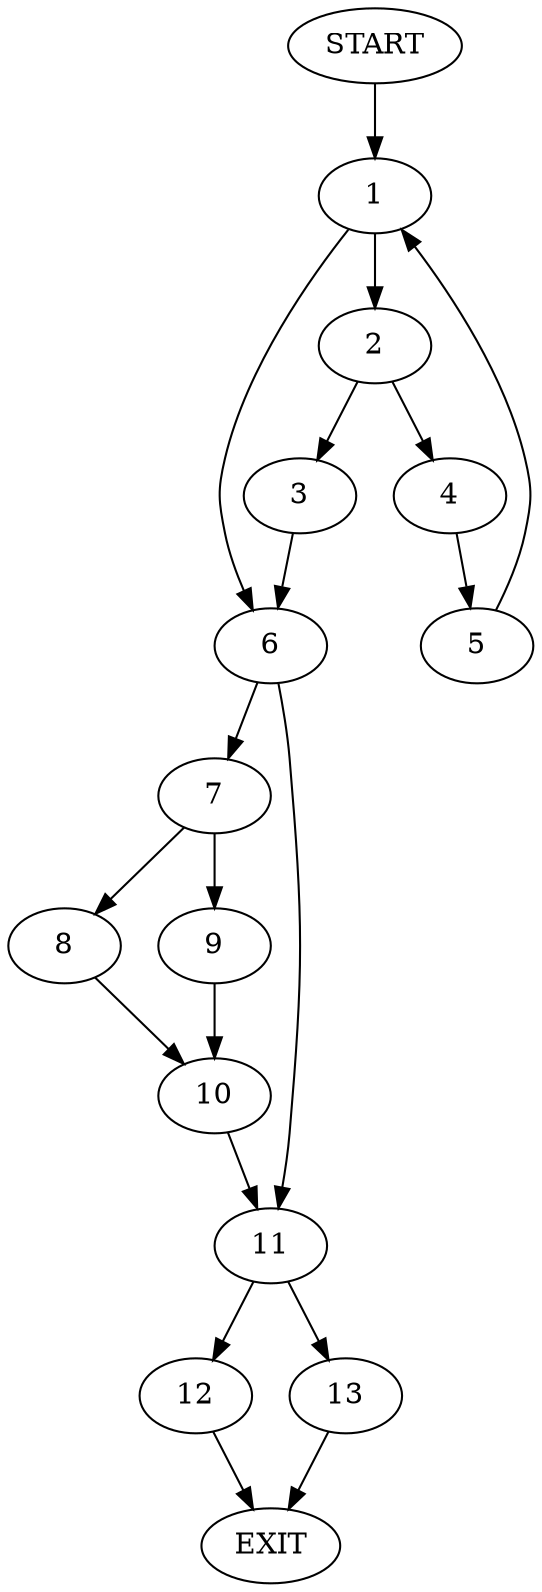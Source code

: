 digraph { 
0 [label="START"];
1;
2;
3;
4;
5;
6;
7;
8;
9;
10;
11;
12;
13;
14[label="EXIT"];
0 -> 1;
1 -> 2;
1 -> 6;
2 -> 3;
2 -> 4;
3 -> 6;
4 -> 5;
5 -> 1;
6 -> 7;
6 -> 11;
7 -> 8;
7 -> 9;
8 -> 10;
9 -> 10;
10 -> 11;
11 -> 12;
11 -> 13;
12 -> 14;
13 -> 14;
}